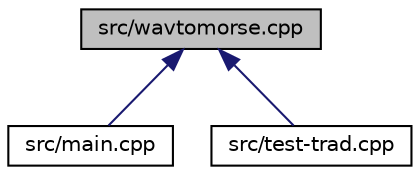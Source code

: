 digraph "src/wavtomorse.cpp"
{
 // LATEX_PDF_SIZE
  edge [fontname="Helvetica",fontsize="10",labelfontname="Helvetica",labelfontsize="10"];
  node [fontname="Helvetica",fontsize="10",shape=record];
  Node1 [label="src/wavtomorse.cpp",height=0.2,width=0.4,color="black", fillcolor="grey75", style="filled", fontcolor="black",tooltip="Fichier contenant la classe Wav."];
  Node1 -> Node2 [dir="back",color="midnightblue",fontsize="10",style="solid"];
  Node2 [label="src/main.cpp",height=0.2,width=0.4,color="black", fillcolor="white", style="filled",URL="$main_8cpp.html",tooltip=" "];
  Node1 -> Node3 [dir="back",color="midnightblue",fontsize="10",style="solid"];
  Node3 [label="src/test-trad.cpp",height=0.2,width=0.4,color="black", fillcolor="white", style="filled",URL="$test-trad_8cpp.html",tooltip="Fichier contenant les tests."];
}
